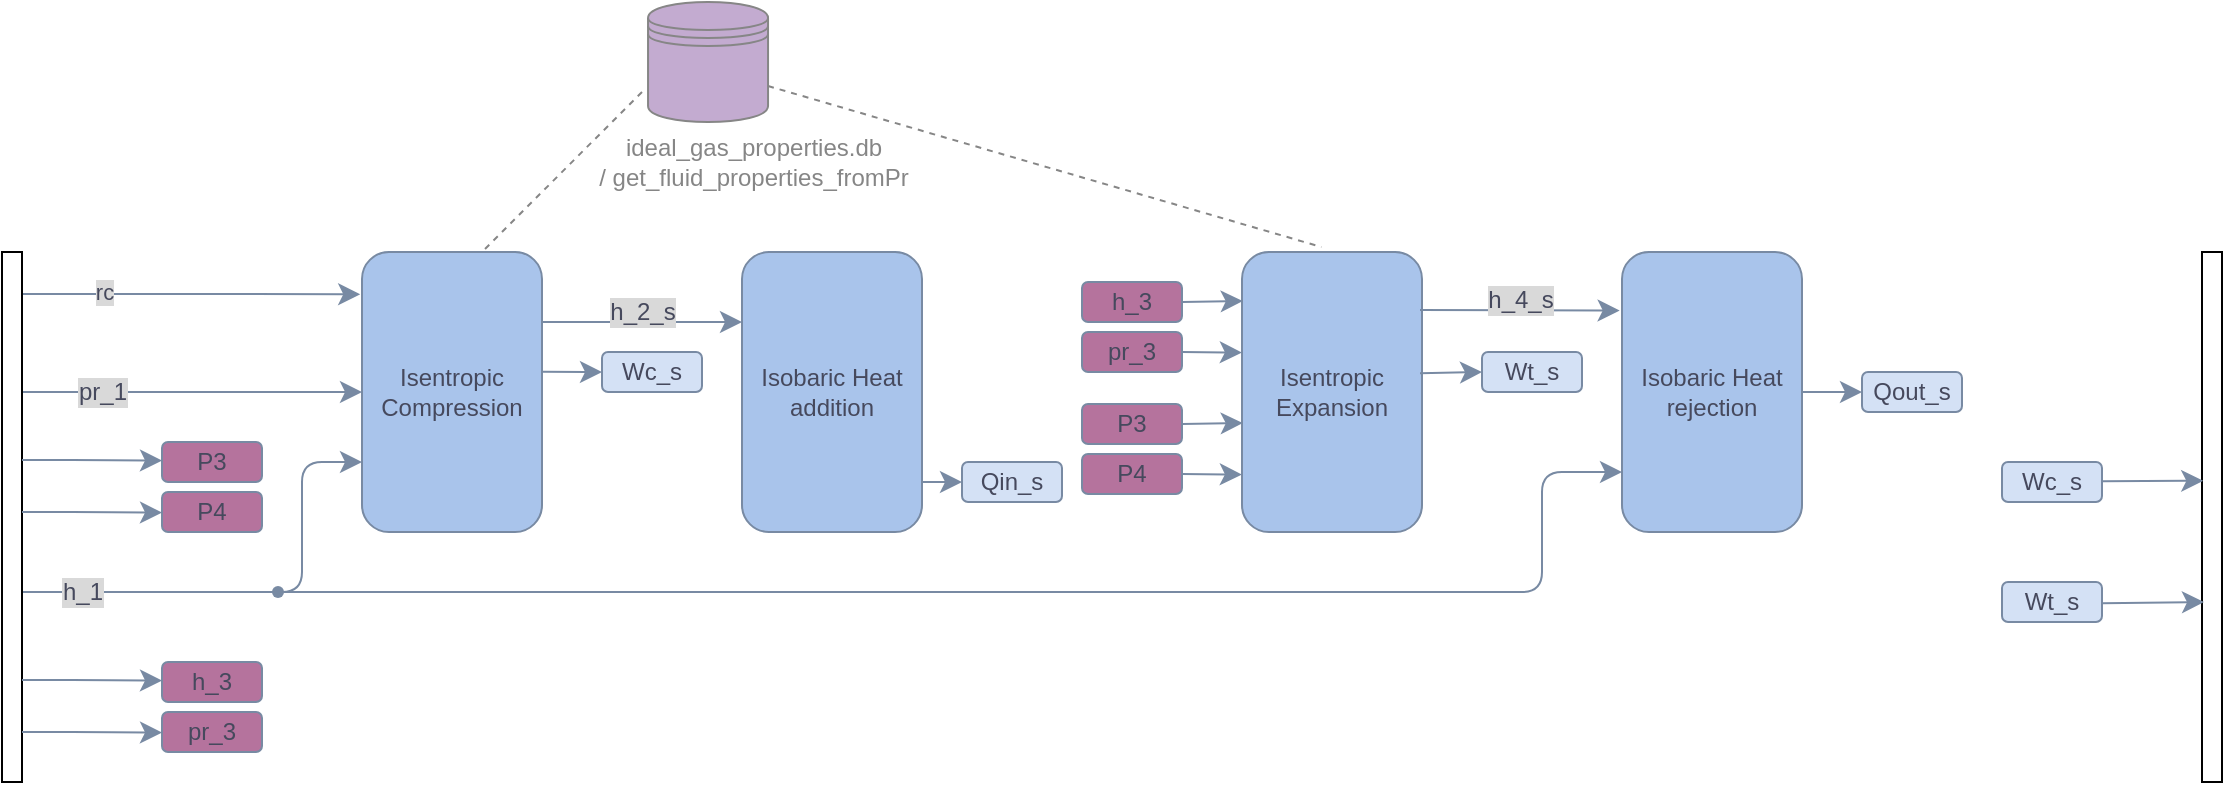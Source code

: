 <mxfile version="27.2.0">
  <diagram id="dMFPq8Ma2SvLUkesaSkS" name="Page-1">
    <mxGraphModel dx="591" dy="311" grid="1" gridSize="10" guides="1" tooltips="1" connect="1" arrows="1" fold="1" page="1" pageScale="1" pageWidth="1169" pageHeight="827" background="light-dark(#FFFFFF,#F7F7F7)" math="0" shadow="0">
      <root>
        <mxCell id="0" />
        <mxCell id="1" parent="0" />
        <mxCell id="d45avjFu-AIYiAAqqC4H-3" value="Isentropic Compression" style="rounded=1;whiteSpace=wrap;html=1;labelBackgroundColor=none;fillColor=light-dark(#A9C4EB,#A9C4EB);strokeColor=#788AA3;fontColor=light-dark(#46495D,#333333);" parent="1" vertex="1">
          <mxGeometry x="200" y="295" width="90" height="140" as="geometry" />
        </mxCell>
        <mxCell id="d45avjFu-AIYiAAqqC4H-4" value="" style="edgeStyle=elbowEdgeStyle;elbow=horizontal;endArrow=classic;html=1;curved=0;rounded=1;endSize=8;startSize=8;fontSize=12;entryX=0;entryY=0.5;entryDx=0;entryDy=0;labelBackgroundColor=none;strokeColor=#788AA3;fontColor=default;" parent="1" target="d45avjFu-AIYiAAqqC4H-3" edge="1">
          <mxGeometry width="50" height="50" relative="1" as="geometry">
            <mxPoint x="30" y="365" as="sourcePoint" />
            <mxPoint x="50" y="525" as="targetPoint" />
            <Array as="points">
              <mxPoint x="100" y="465" />
            </Array>
          </mxGeometry>
        </mxCell>
        <mxCell id="d45avjFu-AIYiAAqqC4H-5" value="pr_1" style="edgeLabel;html=1;align=center;verticalAlign=middle;resizable=0;points=[];fontSize=12;labelBackgroundColor=light-dark(#D9D9D9,#DBDBDB);fontColor=light-dark(#46495D,#46495D);rounded=1;" parent="d45avjFu-AIYiAAqqC4H-4" vertex="1" connectable="0">
          <mxGeometry x="0.672" relative="1" as="geometry">
            <mxPoint x="-102" as="offset" />
          </mxGeometry>
        </mxCell>
        <mxCell id="d45avjFu-AIYiAAqqC4H-6" value="" style="edgeStyle=elbowEdgeStyle;elbow=horizontal;endArrow=classic;html=1;curved=0;rounded=1;endSize=8;startSize=8;fontSize=12;entryX=0;entryY=0.75;entryDx=0;entryDy=0;labelBackgroundColor=none;strokeColor=#788AA3;fontColor=default;" parent="1" target="d45avjFu-AIYiAAqqC4H-3" edge="1">
          <mxGeometry width="50" height="50" relative="1" as="geometry">
            <mxPoint x="30" y="465" as="sourcePoint" />
            <mxPoint x="160" y="395" as="targetPoint" />
            <Array as="points">
              <mxPoint x="170" y="430" />
            </Array>
          </mxGeometry>
        </mxCell>
        <mxCell id="d45avjFu-AIYiAAqqC4H-7" value="h_1" style="edgeLabel;html=1;align=center;verticalAlign=middle;resizable=0;points=[];fontSize=12;labelBackgroundColor=light-dark(#D9D9D9,#DBDBDB);fontColor=light-dark(#46495D,#46495D);rounded=1;" parent="d45avjFu-AIYiAAqqC4H-6" vertex="1" connectable="0">
          <mxGeometry x="0.786" y="-1" relative="1" as="geometry">
            <mxPoint x="-115" y="64" as="offset" />
          </mxGeometry>
        </mxCell>
        <mxCell id="d45avjFu-AIYiAAqqC4H-8" value="Isobaric Heat addition" style="rounded=1;whiteSpace=wrap;html=1;labelBackgroundColor=none;fillColor=light-dark(#A9C4EB,#A9C4EB);strokeColor=#788AA3;fontColor=light-dark(#46495D,#333333);" parent="1" vertex="1">
          <mxGeometry x="390" y="295" width="90" height="140" as="geometry" />
        </mxCell>
        <mxCell id="d45avjFu-AIYiAAqqC4H-9" value="" style="endArrow=classic;html=1;rounded=1;fontSize=12;startSize=8;endSize=8;curved=1;exitX=1;exitY=0.25;exitDx=0;exitDy=0;entryX=0;entryY=0.25;entryDx=0;entryDy=0;labelBackgroundColor=none;strokeColor=#788AA3;fontColor=default;" parent="1" source="d45avjFu-AIYiAAqqC4H-3" target="d45avjFu-AIYiAAqqC4H-8" edge="1">
          <mxGeometry width="50" height="50" relative="1" as="geometry">
            <mxPoint x="290" y="525" as="sourcePoint" />
            <mxPoint x="340" y="475" as="targetPoint" />
          </mxGeometry>
        </mxCell>
        <mxCell id="d45avjFu-AIYiAAqqC4H-10" value="h_2_s" style="edgeLabel;html=1;align=center;verticalAlign=middle;resizable=0;points=[];fontSize=12;labelBackgroundColor=light-dark(#D9D9D9,#DBDBDB);fontColor=light-dark(#46495D,#46495D);rounded=1;" parent="d45avjFu-AIYiAAqqC4H-9" vertex="1" connectable="0">
          <mxGeometry x="0.364" y="-2" relative="1" as="geometry">
            <mxPoint x="-18" y="-7" as="offset" />
          </mxGeometry>
        </mxCell>
        <mxCell id="d45avjFu-AIYiAAqqC4H-20" value="" style="edgeStyle=elbowEdgeStyle;elbow=horizontal;endArrow=classic;html=1;curved=0;rounded=1;endSize=8;startSize=8;fontSize=12;entryDx=0;entryDy=0;entryPerimeter=0;labelBackgroundColor=none;strokeColor=#788AA3;fontColor=default;exitX=0.65;exitY=0.578;exitDx=0;exitDy=0;exitPerimeter=0;" parent="1" source="d45avjFu-AIYiAAqqC4H-21" target="d45avjFu-AIYiAAqqC4H-21" edge="1">
          <mxGeometry width="50" height="50" relative="1" as="geometry">
            <mxPoint x="90" y="525" as="sourcePoint" />
            <mxPoint x="390" y="345" as="targetPoint" />
            <Array as="points" />
          </mxGeometry>
        </mxCell>
        <mxCell id="d45avjFu-AIYiAAqqC4H-21" value="" style="shape=waypoint;fillStyle=solid;size=6;pointerEvents=1;points=[];fillColor=none;resizable=0;rotatable=0;perimeter=centerPerimeter;snapToPoint=1;labelBackgroundColor=none;strokeColor=#788AA3;fontColor=#46495D;rounded=1;" parent="1" vertex="1">
          <mxGeometry x="148" y="455" width="20" height="20" as="geometry" />
        </mxCell>
        <mxCell id="d45avjFu-AIYiAAqqC4H-22" value="" style="endArrow=classic;html=1;rounded=1;fontSize=12;startSize=8;endSize=8;curved=1;exitX=1.002;exitY=0.428;exitDx=0;exitDy=0;exitPerimeter=0;labelBackgroundColor=none;strokeColor=#788AA3;fontColor=default;verticalAlign=middle;entryX=0;entryY=0.5;entryDx=0;entryDy=0;" parent="1" source="d45avjFu-AIYiAAqqC4H-3" target="d45avjFu-AIYiAAqqC4H-23" edge="1">
          <mxGeometry width="50" height="50" relative="1" as="geometry">
            <mxPoint x="260" y="355" as="sourcePoint" />
            <mxPoint x="299" y="355" as="targetPoint" />
          </mxGeometry>
        </mxCell>
        <mxCell id="d45avjFu-AIYiAAqqC4H-23" value="Wc_s" style="rounded=1;whiteSpace=wrap;html=1;labelBackgroundColor=none;fillColor=light-dark(#D4E1F5,#9AC7BF);strokeColor=#788AA3;fontColor=light-dark(#46495D,#46495D);" parent="1" vertex="1">
          <mxGeometry x="320" y="345" width="50" height="20" as="geometry" />
        </mxCell>
        <mxCell id="d45avjFu-AIYiAAqqC4H-24" value="Isentropic Expansion" style="rounded=1;whiteSpace=wrap;html=1;labelBackgroundColor=none;fillColor=light-dark(#A9C4EB,#A9C4EB);strokeColor=#788AA3;fontColor=light-dark(#46495D,#333333);" parent="1" vertex="1">
          <mxGeometry x="640" y="295" width="90" height="140" as="geometry" />
        </mxCell>
        <mxCell id="d45avjFu-AIYiAAqqC4H-27" value="P3" style="rounded=1;whiteSpace=wrap;html=1;labelBackgroundColor=none;fillColor=light-dark(#B5739D,#F19C99);strokeColor=#788AA3;fontColor=light-dark(#46495D,#333333);" parent="1" vertex="1">
          <mxGeometry x="560" y="371" width="50" height="20" as="geometry" />
        </mxCell>
        <mxCell id="d45avjFu-AIYiAAqqC4H-28" value="" style="endArrow=classic;html=1;rounded=1;fontSize=12;startSize=8;endSize=8;curved=1;entryX=0.004;entryY=0.35;entryDx=0;entryDy=0;entryPerimeter=0;exitX=1;exitY=0.5;exitDx=0;exitDy=0;labelBackgroundColor=none;strokeColor=#788AA3;fontColor=default;" parent="1" source="d45avjFu-AIYiAAqqC4H-27" edge="1">
          <mxGeometry width="50" height="50" relative="1" as="geometry">
            <mxPoint x="371" y="491" as="sourcePoint" />
            <mxPoint x="640.36" y="380.5" as="targetPoint" />
          </mxGeometry>
        </mxCell>
        <mxCell id="d45avjFu-AIYiAAqqC4H-29" value="P4" style="rounded=1;whiteSpace=wrap;html=1;labelBackgroundColor=none;fillColor=light-dark(#B5739D,#F19C99);strokeColor=#788AA3;fontColor=light-dark(#46495D,#333333);" parent="1" vertex="1">
          <mxGeometry x="560" y="396" width="50" height="20" as="geometry" />
        </mxCell>
        <mxCell id="d45avjFu-AIYiAAqqC4H-30" value="" style="endArrow=classic;html=1;rounded=1;fontSize=12;startSize=8;endSize=8;curved=1;exitX=1;exitY=0.5;exitDx=0;exitDy=0;labelBackgroundColor=none;strokeColor=#788AA3;fontColor=default;entryX=-0.001;entryY=0.531;entryDx=0;entryDy=0;entryPerimeter=0;" parent="1" source="d45avjFu-AIYiAAqqC4H-29" edge="1">
          <mxGeometry width="50" height="50" relative="1" as="geometry">
            <mxPoint x="371" y="516" as="sourcePoint" />
            <mxPoint x="639.91" y="406.27" as="targetPoint" />
          </mxGeometry>
        </mxCell>
        <mxCell id="d45avjFu-AIYiAAqqC4H-35" value="" style="endArrow=classic;html=1;rounded=1;fontSize=12;startSize=8;endSize=8;curved=1;labelBackgroundColor=none;strokeColor=#788AA3;fontColor=default;verticalAlign=middle;entryX=0;entryY=0.5;entryDx=0;entryDy=0;exitX=0.989;exitY=0.433;exitDx=0;exitDy=0;exitPerimeter=0;" parent="1" source="d45avjFu-AIYiAAqqC4H-24" target="d45avjFu-AIYiAAqqC4H-36" edge="1">
          <mxGeometry width="50" height="50" relative="1" as="geometry">
            <mxPoint x="750" y="375" as="sourcePoint" />
            <mxPoint x="699" y="375" as="targetPoint" />
          </mxGeometry>
        </mxCell>
        <mxCell id="d45avjFu-AIYiAAqqC4H-36" value="Wt_s" style="rounded=1;whiteSpace=wrap;html=1;labelBackgroundColor=none;fillColor=light-dark(#D4E1F5,#9AC7BF);strokeColor=#788AA3;fontColor=light-dark(#46495D,#46495D);" parent="1" vertex="1">
          <mxGeometry x="760" y="345" width="50" height="20" as="geometry" />
        </mxCell>
        <mxCell id="d45avjFu-AIYiAAqqC4H-37" value="Isobaric Heat rejection" style="rounded=1;whiteSpace=wrap;html=1;labelBackgroundColor=none;fillColor=light-dark(#A9C4EB,#A9C4EB);strokeColor=#788AA3;fontColor=light-dark(#46495D,#333333);" parent="1" vertex="1">
          <mxGeometry x="830" y="295" width="90" height="140" as="geometry" />
        </mxCell>
        <mxCell id="d45avjFu-AIYiAAqqC4H-38" value="" style="endArrow=classic;html=1;rounded=1;fontSize=12;startSize=8;endSize=8;curved=1;labelBackgroundColor=none;strokeColor=#788AA3;fontColor=default;entryX=-0.013;entryY=0.209;entryDx=0;entryDy=0;entryPerimeter=0;exitX=0.989;exitY=0.207;exitDx=0;exitDy=0;exitPerimeter=0;" parent="1" source="d45avjFu-AIYiAAqqC4H-24" target="d45avjFu-AIYiAAqqC4H-37" edge="1">
          <mxGeometry width="50" height="50" relative="1" as="geometry">
            <mxPoint x="740" y="324" as="sourcePoint" />
            <mxPoint x="761" y="325" as="targetPoint" />
          </mxGeometry>
        </mxCell>
        <mxCell id="d45avjFu-AIYiAAqqC4H-39" value="h_4_s" style="edgeLabel;html=1;align=center;verticalAlign=middle;resizable=0;points=[];fontSize=12;labelBackgroundColor=light-dark(#D9D9D9,#DBDBDB);fontColor=light-dark(#46495D,#46495D);rounded=1;" parent="d45avjFu-AIYiAAqqC4H-38" vertex="1" connectable="0">
          <mxGeometry x="0.364" y="-2" relative="1" as="geometry">
            <mxPoint x="-18" y="-7" as="offset" />
          </mxGeometry>
        </mxCell>
        <mxCell id="d45avjFu-AIYiAAqqC4H-46" value="" style="edgeStyle=elbowEdgeStyle;elbow=horizontal;endArrow=classic;html=1;curved=0;rounded=1;endSize=8;startSize=8;fontSize=12;entryX=0;entryY=0.786;entryDx=0;entryDy=0;entryPerimeter=0;labelBackgroundColor=none;strokeColor=#788AA3;fontColor=default;" parent="1" target="d45avjFu-AIYiAAqqC4H-37" edge="1">
          <mxGeometry width="50" height="50" relative="1" as="geometry">
            <mxPoint x="90" y="465" as="sourcePoint" />
            <mxPoint x="822" y="449" as="targetPoint" />
            <Array as="points">
              <mxPoint x="790" y="495" />
            </Array>
          </mxGeometry>
        </mxCell>
        <mxCell id="d45avjFu-AIYiAAqqC4H-47" value="" style="endArrow=classic;html=1;rounded=1;fontSize=12;startSize=8;endSize=8;curved=1;exitX=1.002;exitY=0.428;exitDx=0;exitDy=0;exitPerimeter=0;labelBackgroundColor=none;strokeColor=#788AA3;fontColor=default;verticalAlign=middle;entryX=0;entryY=0.5;entryDx=0;entryDy=0;" parent="1" target="d45avjFu-AIYiAAqqC4H-48" edge="1">
          <mxGeometry width="50" height="50" relative="1" as="geometry">
            <mxPoint x="480" y="410" as="sourcePoint" />
            <mxPoint x="489" y="410" as="targetPoint" />
          </mxGeometry>
        </mxCell>
        <mxCell id="d45avjFu-AIYiAAqqC4H-48" value="Qin_s" style="rounded=1;whiteSpace=wrap;html=1;labelBackgroundColor=none;fillColor=light-dark(#D4E1F5,#9AC7BF);strokeColor=#788AA3;fontColor=light-dark(#46495D,#46495D);" parent="1" vertex="1">
          <mxGeometry x="500" y="400" width="50" height="20" as="geometry" />
        </mxCell>
        <mxCell id="d45avjFu-AIYiAAqqC4H-49" value="" style="endArrow=classic;html=1;rounded=1;fontSize=12;startSize=8;endSize=8;curved=1;labelBackgroundColor=none;strokeColor=#788AA3;fontColor=default;verticalAlign=middle;entryX=0;entryY=0.5;entryDx=0;entryDy=0;exitX=1;exitY=0.5;exitDx=0;exitDy=0;" parent="1" source="d45avjFu-AIYiAAqqC4H-37" target="d45avjFu-AIYiAAqqC4H-50" edge="1">
          <mxGeometry width="50" height="50" relative="1" as="geometry">
            <mxPoint x="930" y="365" as="sourcePoint" />
            <mxPoint x="929" y="365" as="targetPoint" />
          </mxGeometry>
        </mxCell>
        <mxCell id="d45avjFu-AIYiAAqqC4H-50" value="Qout_s" style="rounded=1;whiteSpace=wrap;html=1;labelBackgroundColor=none;fillColor=light-dark(#D4E1F5,#9AC7BF);strokeColor=#788AA3;fontColor=light-dark(#46495D,#46495D);" parent="1" vertex="1">
          <mxGeometry x="950" y="355" width="50" height="20" as="geometry" />
        </mxCell>
        <mxCell id="d45avjFu-AIYiAAqqC4H-60" value="" style="edgeStyle=elbowEdgeStyle;elbow=horizontal;endArrow=classic;html=1;curved=0;rounded=1;endSize=8;startSize=8;fontSize=12;entryX=-0.01;entryY=0.151;entryDx=0;entryDy=0;labelBackgroundColor=none;strokeColor=#788AA3;fontColor=default;entryPerimeter=0;" parent="1" target="d45avjFu-AIYiAAqqC4H-3" edge="1">
          <mxGeometry width="50" height="50" relative="1" as="geometry">
            <mxPoint x="30" y="316" as="sourcePoint" />
            <mxPoint x="347" y="411" as="targetPoint" />
            <Array as="points">
              <mxPoint x="120" y="285" />
            </Array>
          </mxGeometry>
        </mxCell>
        <mxCell id="d45avjFu-AIYiAAqqC4H-61" value="rc" style="edgeLabel;html=1;align=center;verticalAlign=middle;resizable=0;points=[];labelBackgroundColor=light-dark(#D9D9D9,#DBDBDB);fontColor=light-dark(#46495D,#46495D);" parent="d45avjFu-AIYiAAqqC4H-60" vertex="1" connectable="0">
          <mxGeometry x="-0.558" relative="1" as="geometry">
            <mxPoint x="3" y="-1" as="offset" />
          </mxGeometry>
        </mxCell>
        <mxCell id="g4IbuXOnp4qawnmKlWSC-7" value="" style="group" parent="1" vertex="1" connectable="0">
          <mxGeometry x="298.02" y="170" width="195" height="90" as="geometry" />
        </mxCell>
        <mxCell id="g4IbuXOnp4qawnmKlWSC-8" value="" style="shape=datastore;whiteSpace=wrap;html=1;fillColor=#C3ABD0;strokeColor=#868686;" parent="g4IbuXOnp4qawnmKlWSC-7" vertex="1">
          <mxGeometry x="45" width="60" height="60" as="geometry" />
        </mxCell>
        <mxCell id="g4IbuXOnp4qawnmKlWSC-9" value="ideal_gas_properties.db /&amp;nbsp;get_fluid_properties_fromPr" style="rounded=0;whiteSpace=wrap;html=1;strokeColor=none;fillColor=none;fontColor=#868686;" parent="g4IbuXOnp4qawnmKlWSC-7" vertex="1">
          <mxGeometry x="22.5" y="70" width="150" height="20" as="geometry" />
        </mxCell>
        <mxCell id="g4IbuXOnp4qawnmKlWSC-11" value="" style="endArrow=none;dashed=1;html=1;rounded=0;strokeColor=#868686;" parent="1" edge="1">
          <mxGeometry width="50" height="50" relative="1" as="geometry">
            <mxPoint x="340" y="215" as="sourcePoint" />
            <mxPoint x="260" y="295" as="targetPoint" />
          </mxGeometry>
        </mxCell>
        <mxCell id="g4IbuXOnp4qawnmKlWSC-21" value="" style="endArrow=none;dashed=1;html=1;rounded=0;strokeColor=#868686;entryX=0.441;entryY=-0.018;entryDx=0;entryDy=0;entryPerimeter=0;exitX=1;exitY=0.7;exitDx=0;exitDy=0;" parent="1" source="g4IbuXOnp4qawnmKlWSC-8" target="d45avjFu-AIYiAAqqC4H-24" edge="1">
          <mxGeometry width="50" height="50" relative="1" as="geometry">
            <mxPoint x="410" y="215" as="sourcePoint" />
            <mxPoint x="580" y="285" as="targetPoint" />
          </mxGeometry>
        </mxCell>
        <mxCell id="tyS1mxwU9eiOsXaAAD5W-8" value="" style="rounded=0;whiteSpace=wrap;html=1;" parent="1" vertex="1">
          <mxGeometry x="20" y="295" width="10" height="265" as="geometry" />
        </mxCell>
        <mxCell id="tyS1mxwU9eiOsXaAAD5W-9" value="P3" style="rounded=1;whiteSpace=wrap;html=1;labelBackgroundColor=none;fillColor=light-dark(#B5739D,#F19C99);strokeColor=#788AA3;fontColor=light-dark(#46495D,#333333);" parent="1" vertex="1">
          <mxGeometry x="100" y="390" width="50" height="20" as="geometry" />
        </mxCell>
        <mxCell id="tyS1mxwU9eiOsXaAAD5W-10" value="P4" style="rounded=1;whiteSpace=wrap;html=1;labelBackgroundColor=none;fillColor=light-dark(#B5739D,#F19C99);strokeColor=#788AA3;fontColor=light-dark(#46495D,#333333);" parent="1" vertex="1">
          <mxGeometry x="100" y="415" width="50" height="20" as="geometry" />
        </mxCell>
        <mxCell id="tyS1mxwU9eiOsXaAAD5W-11" value="" style="edgeStyle=elbowEdgeStyle;elbow=horizontal;endArrow=classic;html=1;curved=0;rounded=1;endSize=8;startSize=8;fontSize=12;entryX=0;entryY=0.5;entryDx=0;entryDy=0;labelBackgroundColor=none;strokeColor=#788AA3;fontColor=default;" parent="1" edge="1">
          <mxGeometry width="50" height="50" relative="1" as="geometry">
            <mxPoint x="30" y="399" as="sourcePoint" />
            <mxPoint x="100" y="399.31" as="targetPoint" />
            <Array as="points" />
          </mxGeometry>
        </mxCell>
        <mxCell id="tyS1mxwU9eiOsXaAAD5W-13" value="" style="edgeStyle=elbowEdgeStyle;elbow=horizontal;endArrow=classic;html=1;curved=0;rounded=1;endSize=8;startSize=8;fontSize=12;entryX=0;entryY=0.5;entryDx=0;entryDy=0;labelBackgroundColor=none;strokeColor=#788AA3;fontColor=default;" parent="1" edge="1">
          <mxGeometry width="50" height="50" relative="1" as="geometry">
            <mxPoint x="30" y="425" as="sourcePoint" />
            <mxPoint x="100" y="425.31" as="targetPoint" />
            <Array as="points" />
          </mxGeometry>
        </mxCell>
        <mxCell id="R1af7d6Fm1YFTJbuGz0l-1" value="h_3" style="rounded=1;whiteSpace=wrap;html=1;labelBackgroundColor=none;fillColor=light-dark(#B5739D,#F19C99);strokeColor=#788AA3;fontColor=light-dark(#46495D,#333333);" parent="1" vertex="1">
          <mxGeometry x="100" y="500" width="50" height="20" as="geometry" />
        </mxCell>
        <mxCell id="R1af7d6Fm1YFTJbuGz0l-2" value="pr_3" style="rounded=1;whiteSpace=wrap;html=1;labelBackgroundColor=none;fillColor=light-dark(#B5739D,#F19C99);strokeColor=#788AA3;fontColor=light-dark(#46495D,#333333);" parent="1" vertex="1">
          <mxGeometry x="100" y="525" width="50" height="20" as="geometry" />
        </mxCell>
        <mxCell id="R1af7d6Fm1YFTJbuGz0l-3" value="" style="edgeStyle=elbowEdgeStyle;elbow=horizontal;endArrow=classic;html=1;curved=0;rounded=1;endSize=8;startSize=8;fontSize=12;entryX=0;entryY=0.5;entryDx=0;entryDy=0;labelBackgroundColor=none;strokeColor=#788AA3;fontColor=default;" parent="1" edge="1">
          <mxGeometry width="50" height="50" relative="1" as="geometry">
            <mxPoint x="30" y="509" as="sourcePoint" />
            <mxPoint x="100" y="509.31" as="targetPoint" />
            <Array as="points" />
          </mxGeometry>
        </mxCell>
        <mxCell id="R1af7d6Fm1YFTJbuGz0l-4" value="" style="edgeStyle=elbowEdgeStyle;elbow=horizontal;endArrow=classic;html=1;curved=0;rounded=1;endSize=8;startSize=8;fontSize=12;entryX=0;entryY=0.5;entryDx=0;entryDy=0;labelBackgroundColor=none;strokeColor=#788AA3;fontColor=default;" parent="1" edge="1">
          <mxGeometry width="50" height="50" relative="1" as="geometry">
            <mxPoint x="30" y="535" as="sourcePoint" />
            <mxPoint x="100" y="535.31" as="targetPoint" />
            <Array as="points" />
          </mxGeometry>
        </mxCell>
        <mxCell id="R1af7d6Fm1YFTJbuGz0l-5" value="h_3" style="rounded=1;whiteSpace=wrap;html=1;labelBackgroundColor=none;fillColor=light-dark(#B5739D,#F19C99);strokeColor=#788AA3;fontColor=light-dark(#46495D,#333333);" parent="1" vertex="1">
          <mxGeometry x="560" y="310" width="50" height="20" as="geometry" />
        </mxCell>
        <mxCell id="R1af7d6Fm1YFTJbuGz0l-6" value="" style="endArrow=classic;html=1;rounded=1;fontSize=12;startSize=8;endSize=8;curved=1;entryX=0.004;entryY=0.35;entryDx=0;entryDy=0;entryPerimeter=0;exitX=1;exitY=0.5;exitDx=0;exitDy=0;labelBackgroundColor=none;strokeColor=#788AA3;fontColor=default;" parent="1" source="R1af7d6Fm1YFTJbuGz0l-5" edge="1">
          <mxGeometry width="50" height="50" relative="1" as="geometry">
            <mxPoint x="371" y="430" as="sourcePoint" />
            <mxPoint x="640.36" y="319.5" as="targetPoint" />
          </mxGeometry>
        </mxCell>
        <mxCell id="R1af7d6Fm1YFTJbuGz0l-7" value="pr_3" style="rounded=1;whiteSpace=wrap;html=1;labelBackgroundColor=none;fillColor=light-dark(#B5739D,#F19C99);strokeColor=#788AA3;fontColor=light-dark(#46495D,#333333);" parent="1" vertex="1">
          <mxGeometry x="560" y="335" width="50" height="20" as="geometry" />
        </mxCell>
        <mxCell id="R1af7d6Fm1YFTJbuGz0l-8" value="" style="endArrow=classic;html=1;rounded=1;fontSize=12;startSize=8;endSize=8;curved=1;exitX=1;exitY=0.5;exitDx=0;exitDy=0;labelBackgroundColor=none;strokeColor=#788AA3;fontColor=default;entryX=-0.001;entryY=0.531;entryDx=0;entryDy=0;entryPerimeter=0;" parent="1" source="R1af7d6Fm1YFTJbuGz0l-7" edge="1">
          <mxGeometry width="50" height="50" relative="1" as="geometry">
            <mxPoint x="371" y="455" as="sourcePoint" />
            <mxPoint x="639.91" y="345.27" as="targetPoint" />
          </mxGeometry>
        </mxCell>
        <mxCell id="R1af7d6Fm1YFTJbuGz0l-10" value="" style="rounded=0;whiteSpace=wrap;html=1;" parent="1" vertex="1">
          <mxGeometry x="1120" y="295" width="10" height="265" as="geometry" />
        </mxCell>
        <mxCell id="R1af7d6Fm1YFTJbuGz0l-11" value="Wc_s" style="rounded=1;whiteSpace=wrap;html=1;labelBackgroundColor=none;fillColor=light-dark(#D4E1F5,#9AC7BF);strokeColor=#788AA3;fontColor=light-dark(#46495D,#46495D);" parent="1" vertex="1">
          <mxGeometry x="1020" y="400" width="50" height="20" as="geometry" />
        </mxCell>
        <mxCell id="R1af7d6Fm1YFTJbuGz0l-12" value="Wt_s" style="rounded=1;whiteSpace=wrap;html=1;labelBackgroundColor=none;fillColor=light-dark(#D4E1F5,#9AC7BF);strokeColor=#788AA3;fontColor=light-dark(#46495D,#46495D);" parent="1" vertex="1">
          <mxGeometry x="1020" y="460" width="50" height="20" as="geometry" />
        </mxCell>
        <mxCell id="R1af7d6Fm1YFTJbuGz0l-15" value="" style="endArrow=classic;html=1;rounded=1;fontSize=12;startSize=8;endSize=8;curved=1;labelBackgroundColor=none;strokeColor=#788AA3;fontColor=default;verticalAlign=middle;entryX=0.062;entryY=0.092;entryDx=0;entryDy=0;exitX=1;exitY=0.5;exitDx=0;exitDy=0;entryPerimeter=0;" parent="1" edge="1">
          <mxGeometry width="50" height="50" relative="1" as="geometry">
            <mxPoint x="1070" y="409.66" as="sourcePoint" />
            <mxPoint x="1120.62" y="409.38" as="targetPoint" />
          </mxGeometry>
        </mxCell>
        <mxCell id="R1af7d6Fm1YFTJbuGz0l-16" value="" style="endArrow=classic;html=1;rounded=1;fontSize=12;startSize=8;endSize=8;curved=1;labelBackgroundColor=none;strokeColor=#788AA3;fontColor=default;verticalAlign=middle;entryX=0.062;entryY=0.092;entryDx=0;entryDy=0;exitX=1;exitY=0.5;exitDx=0;exitDy=0;entryPerimeter=0;" parent="1" edge="1">
          <mxGeometry width="50" height="50" relative="1" as="geometry">
            <mxPoint x="1070" y="470.66" as="sourcePoint" />
            <mxPoint x="1121" y="470" as="targetPoint" />
          </mxGeometry>
        </mxCell>
      </root>
    </mxGraphModel>
  </diagram>
</mxfile>
